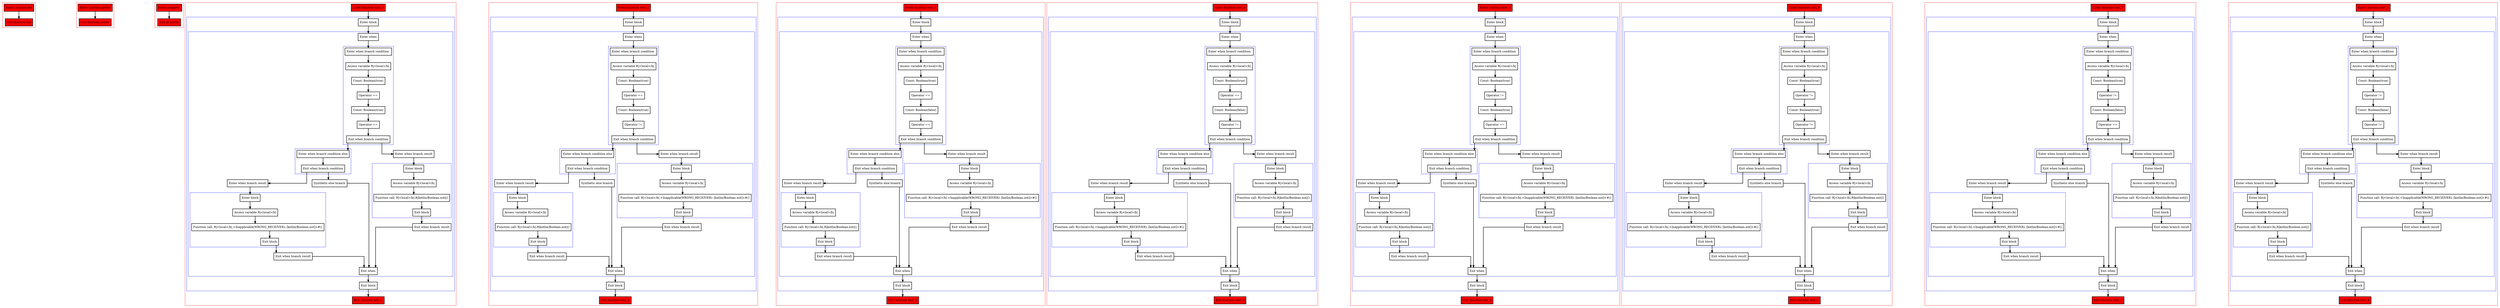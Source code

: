digraph equalsToBoolean_kt {
  graph [splines=ortho nodesep=3]
  node [shape=box penwidth=2]
  edge [penwidth=2]

  subgraph cluster_0 {
    color=red
    0 [label="Enter function foo" style="filled" fillcolor=red];
    1 [label="Exit function foo" style="filled" fillcolor=red];
  }

  0 -> {1};

  subgraph cluster_1 {
    color=red
    2 [label="Enter function getter" style="filled" fillcolor=red];
    3 [label="Exit function getter" style="filled" fillcolor=red];
  }

  2 -> {3};

  subgraph cluster_2 {
    color=red
    4 [label="Enter property" style="filled" fillcolor=red];
    5 [label="Exit property" style="filled" fillcolor=red];
  }

  4 -> {5};

  subgraph cluster_3 {
    color=red
    6 [label="Enter function test_1" style="filled" fillcolor=red];
    subgraph cluster_4 {
      color=blue
      7 [label="Enter block"];
      subgraph cluster_5 {
        color=blue
        8 [label="Enter when"];
        subgraph cluster_6 {
          color=blue
          9 [label="Enter when branch condition "];
          10 [label="Access variable R|<local>/b|"];
          11 [label="Const: Boolean(true)"];
          12 [label="Operator =="];
          13 [label="Const: Boolean(true)"];
          14 [label="Operator =="];
          15 [label="Exit when branch condition"];
        }
        subgraph cluster_7 {
          color=blue
          16 [label="Enter when branch condition else"];
          17 [label="Exit when branch condition"];
        }
        18 [label="Synthetic else branch"];
        19 [label="Enter when branch result"];
        subgraph cluster_8 {
          color=blue
          20 [label="Enter block"];
          21 [label="Access variable R|<local>/b|"];
          22 [label="Function call: R|<local>/b|.<Inapplicable(WRONG_RECEIVER): [kotlin/Boolean.not]>#()"];
          23 [label="Exit block"];
        }
        24 [label="Exit when branch result"];
        25 [label="Enter when branch result"];
        subgraph cluster_9 {
          color=blue
          26 [label="Enter block"];
          27 [label="Access variable R|<local>/b|"];
          28 [label="Function call: R|<local>/b|.R|kotlin/Boolean.not|()"];
          29 [label="Exit block"];
        }
        30 [label="Exit when branch result"];
        31 [label="Exit when"];
      }
      32 [label="Exit block"];
    }
    33 [label="Exit function test_1" style="filled" fillcolor=red];
  }

  6 -> {7};
  7 -> {8};
  8 -> {9};
  9 -> {10};
  10 -> {11};
  11 -> {12};
  12 -> {13};
  13 -> {14};
  14 -> {15};
  15 -> {25 16};
  16 -> {17};
  17 -> {19 18};
  18 -> {31};
  19 -> {20};
  20 -> {21};
  21 -> {22};
  22 -> {23};
  23 -> {24};
  24 -> {31};
  25 -> {26};
  26 -> {27};
  27 -> {28};
  28 -> {29};
  29 -> {30};
  30 -> {31};
  31 -> {32};
  32 -> {33};

  subgraph cluster_10 {
    color=red
    34 [label="Enter function test_2" style="filled" fillcolor=red];
    subgraph cluster_11 {
      color=blue
      35 [label="Enter block"];
      subgraph cluster_12 {
        color=blue
        36 [label="Enter when"];
        subgraph cluster_13 {
          color=blue
          37 [label="Enter when branch condition "];
          38 [label="Access variable R|<local>/b|"];
          39 [label="Const: Boolean(true)"];
          40 [label="Operator =="];
          41 [label="Const: Boolean(true)"];
          42 [label="Operator !="];
          43 [label="Exit when branch condition"];
        }
        subgraph cluster_14 {
          color=blue
          44 [label="Enter when branch condition else"];
          45 [label="Exit when branch condition"];
        }
        46 [label="Synthetic else branch"];
        47 [label="Enter when branch result"];
        subgraph cluster_15 {
          color=blue
          48 [label="Enter block"];
          49 [label="Access variable R|<local>/b|"];
          50 [label="Function call: R|<local>/b|.R|kotlin/Boolean.not|()"];
          51 [label="Exit block"];
        }
        52 [label="Exit when branch result"];
        53 [label="Enter when branch result"];
        subgraph cluster_16 {
          color=blue
          54 [label="Enter block"];
          55 [label="Access variable R|<local>/b|"];
          56 [label="Function call: R|<local>/b|.<Inapplicable(WRONG_RECEIVER): [kotlin/Boolean.not]>#()"];
          57 [label="Exit block"];
        }
        58 [label="Exit when branch result"];
        59 [label="Exit when"];
      }
      60 [label="Exit block"];
    }
    61 [label="Exit function test_2" style="filled" fillcolor=red];
  }

  34 -> {35};
  35 -> {36};
  36 -> {37};
  37 -> {38};
  38 -> {39};
  39 -> {40};
  40 -> {41};
  41 -> {42};
  42 -> {43};
  43 -> {53 44};
  44 -> {45};
  45 -> {47 46};
  46 -> {59};
  47 -> {48};
  48 -> {49};
  49 -> {50};
  50 -> {51};
  51 -> {52};
  52 -> {59};
  53 -> {54};
  54 -> {55};
  55 -> {56};
  56 -> {57};
  57 -> {58};
  58 -> {59};
  59 -> {60};
  60 -> {61};

  subgraph cluster_17 {
    color=red
    62 [label="Enter function test_3" style="filled" fillcolor=red];
    subgraph cluster_18 {
      color=blue
      63 [label="Enter block"];
      subgraph cluster_19 {
        color=blue
        64 [label="Enter when"];
        subgraph cluster_20 {
          color=blue
          65 [label="Enter when branch condition "];
          66 [label="Access variable R|<local>/b|"];
          67 [label="Const: Boolean(true)"];
          68 [label="Operator =="];
          69 [label="Const: Boolean(false)"];
          70 [label="Operator =="];
          71 [label="Exit when branch condition"];
        }
        subgraph cluster_21 {
          color=blue
          72 [label="Enter when branch condition else"];
          73 [label="Exit when branch condition"];
        }
        74 [label="Synthetic else branch"];
        75 [label="Enter when branch result"];
        subgraph cluster_22 {
          color=blue
          76 [label="Enter block"];
          77 [label="Access variable R|<local>/b|"];
          78 [label="Function call: R|<local>/b|.R|kotlin/Boolean.not|()"];
          79 [label="Exit block"];
        }
        80 [label="Exit when branch result"];
        81 [label="Enter when branch result"];
        subgraph cluster_23 {
          color=blue
          82 [label="Enter block"];
          83 [label="Access variable R|<local>/b|"];
          84 [label="Function call: R|<local>/b|.<Inapplicable(WRONG_RECEIVER): [kotlin/Boolean.not]>#()"];
          85 [label="Exit block"];
        }
        86 [label="Exit when branch result"];
        87 [label="Exit when"];
      }
      88 [label="Exit block"];
    }
    89 [label="Exit function test_3" style="filled" fillcolor=red];
  }

  62 -> {63};
  63 -> {64};
  64 -> {65};
  65 -> {66};
  66 -> {67};
  67 -> {68};
  68 -> {69};
  69 -> {70};
  70 -> {71};
  71 -> {81 72};
  72 -> {73};
  73 -> {75 74};
  74 -> {87};
  75 -> {76};
  76 -> {77};
  77 -> {78};
  78 -> {79};
  79 -> {80};
  80 -> {87};
  81 -> {82};
  82 -> {83};
  83 -> {84};
  84 -> {85};
  85 -> {86};
  86 -> {87};
  87 -> {88};
  88 -> {89};

  subgraph cluster_24 {
    color=red
    90 [label="Enter function test_4" style="filled" fillcolor=red];
    subgraph cluster_25 {
      color=blue
      91 [label="Enter block"];
      subgraph cluster_26 {
        color=blue
        92 [label="Enter when"];
        subgraph cluster_27 {
          color=blue
          93 [label="Enter when branch condition "];
          94 [label="Access variable R|<local>/b|"];
          95 [label="Const: Boolean(true)"];
          96 [label="Operator =="];
          97 [label="Const: Boolean(false)"];
          98 [label="Operator !="];
          99 [label="Exit when branch condition"];
        }
        subgraph cluster_28 {
          color=blue
          100 [label="Enter when branch condition else"];
          101 [label="Exit when branch condition"];
        }
        102 [label="Synthetic else branch"];
        103 [label="Enter when branch result"];
        subgraph cluster_29 {
          color=blue
          104 [label="Enter block"];
          105 [label="Access variable R|<local>/b|"];
          106 [label="Function call: R|<local>/b|.<Inapplicable(WRONG_RECEIVER): [kotlin/Boolean.not]>#()"];
          107 [label="Exit block"];
        }
        108 [label="Exit when branch result"];
        109 [label="Enter when branch result"];
        subgraph cluster_30 {
          color=blue
          110 [label="Enter block"];
          111 [label="Access variable R|<local>/b|"];
          112 [label="Function call: R|<local>/b|.R|kotlin/Boolean.not|()"];
          113 [label="Exit block"];
        }
        114 [label="Exit when branch result"];
        115 [label="Exit when"];
      }
      116 [label="Exit block"];
    }
    117 [label="Exit function test_4" style="filled" fillcolor=red];
  }

  90 -> {91};
  91 -> {92};
  92 -> {93};
  93 -> {94};
  94 -> {95};
  95 -> {96};
  96 -> {97};
  97 -> {98};
  98 -> {99};
  99 -> {109 100};
  100 -> {101};
  101 -> {103 102};
  102 -> {115};
  103 -> {104};
  104 -> {105};
  105 -> {106};
  106 -> {107};
  107 -> {108};
  108 -> {115};
  109 -> {110};
  110 -> {111};
  111 -> {112};
  112 -> {113};
  113 -> {114};
  114 -> {115};
  115 -> {116};
  116 -> {117};

  subgraph cluster_31 {
    color=red
    118 [label="Enter function test_5" style="filled" fillcolor=red];
    subgraph cluster_32 {
      color=blue
      119 [label="Enter block"];
      subgraph cluster_33 {
        color=blue
        120 [label="Enter when"];
        subgraph cluster_34 {
          color=blue
          121 [label="Enter when branch condition "];
          122 [label="Access variable R|<local>/b|"];
          123 [label="Const: Boolean(true)"];
          124 [label="Operator !="];
          125 [label="Const: Boolean(true)"];
          126 [label="Operator =="];
          127 [label="Exit when branch condition"];
        }
        subgraph cluster_35 {
          color=blue
          128 [label="Enter when branch condition else"];
          129 [label="Exit when branch condition"];
        }
        130 [label="Synthetic else branch"];
        131 [label="Enter when branch result"];
        subgraph cluster_36 {
          color=blue
          132 [label="Enter block"];
          133 [label="Access variable R|<local>/b|"];
          134 [label="Function call: R|<local>/b|.R|kotlin/Boolean.not|()"];
          135 [label="Exit block"];
        }
        136 [label="Exit when branch result"];
        137 [label="Enter when branch result"];
        subgraph cluster_37 {
          color=blue
          138 [label="Enter block"];
          139 [label="Access variable R|<local>/b|"];
          140 [label="Function call: R|<local>/b|.<Inapplicable(WRONG_RECEIVER): [kotlin/Boolean.not]>#()"];
          141 [label="Exit block"];
        }
        142 [label="Exit when branch result"];
        143 [label="Exit when"];
      }
      144 [label="Exit block"];
    }
    145 [label="Exit function test_5" style="filled" fillcolor=red];
  }

  118 -> {119};
  119 -> {120};
  120 -> {121};
  121 -> {122};
  122 -> {123};
  123 -> {124};
  124 -> {125};
  125 -> {126};
  126 -> {127};
  127 -> {137 128};
  128 -> {129};
  129 -> {131 130};
  130 -> {143};
  131 -> {132};
  132 -> {133};
  133 -> {134};
  134 -> {135};
  135 -> {136};
  136 -> {143};
  137 -> {138};
  138 -> {139};
  139 -> {140};
  140 -> {141};
  141 -> {142};
  142 -> {143};
  143 -> {144};
  144 -> {145};

  subgraph cluster_38 {
    color=red
    146 [label="Enter function test_6" style="filled" fillcolor=red];
    subgraph cluster_39 {
      color=blue
      147 [label="Enter block"];
      subgraph cluster_40 {
        color=blue
        148 [label="Enter when"];
        subgraph cluster_41 {
          color=blue
          149 [label="Enter when branch condition "];
          150 [label="Access variable R|<local>/b|"];
          151 [label="Const: Boolean(true)"];
          152 [label="Operator !="];
          153 [label="Const: Boolean(true)"];
          154 [label="Operator !="];
          155 [label="Exit when branch condition"];
        }
        subgraph cluster_42 {
          color=blue
          156 [label="Enter when branch condition else"];
          157 [label="Exit when branch condition"];
        }
        158 [label="Synthetic else branch"];
        159 [label="Enter when branch result"];
        subgraph cluster_43 {
          color=blue
          160 [label="Enter block"];
          161 [label="Access variable R|<local>/b|"];
          162 [label="Function call: R|<local>/b|.<Inapplicable(WRONG_RECEIVER): [kotlin/Boolean.not]>#()"];
          163 [label="Exit block"];
        }
        164 [label="Exit when branch result"];
        165 [label="Enter when branch result"];
        subgraph cluster_44 {
          color=blue
          166 [label="Enter block"];
          167 [label="Access variable R|<local>/b|"];
          168 [label="Function call: R|<local>/b|.R|kotlin/Boolean.not|()"];
          169 [label="Exit block"];
        }
        170 [label="Exit when branch result"];
        171 [label="Exit when"];
      }
      172 [label="Exit block"];
    }
    173 [label="Exit function test_6" style="filled" fillcolor=red];
  }

  146 -> {147};
  147 -> {148};
  148 -> {149};
  149 -> {150};
  150 -> {151};
  151 -> {152};
  152 -> {153};
  153 -> {154};
  154 -> {155};
  155 -> {165 156};
  156 -> {157};
  157 -> {159 158};
  158 -> {171};
  159 -> {160};
  160 -> {161};
  161 -> {162};
  162 -> {163};
  163 -> {164};
  164 -> {171};
  165 -> {166};
  166 -> {167};
  167 -> {168};
  168 -> {169};
  169 -> {170};
  170 -> {171};
  171 -> {172};
  172 -> {173};

  subgraph cluster_45 {
    color=red
    174 [label="Enter function test_7" style="filled" fillcolor=red];
    subgraph cluster_46 {
      color=blue
      175 [label="Enter block"];
      subgraph cluster_47 {
        color=blue
        176 [label="Enter when"];
        subgraph cluster_48 {
          color=blue
          177 [label="Enter when branch condition "];
          178 [label="Access variable R|<local>/b|"];
          179 [label="Const: Boolean(true)"];
          180 [label="Operator !="];
          181 [label="Const: Boolean(false)"];
          182 [label="Operator =="];
          183 [label="Exit when branch condition"];
        }
        subgraph cluster_49 {
          color=blue
          184 [label="Enter when branch condition else"];
          185 [label="Exit when branch condition"];
        }
        186 [label="Synthetic else branch"];
        187 [label="Enter when branch result"];
        subgraph cluster_50 {
          color=blue
          188 [label="Enter block"];
          189 [label="Access variable R|<local>/b|"];
          190 [label="Function call: R|<local>/b|.<Inapplicable(WRONG_RECEIVER): [kotlin/Boolean.not]>#()"];
          191 [label="Exit block"];
        }
        192 [label="Exit when branch result"];
        193 [label="Enter when branch result"];
        subgraph cluster_51 {
          color=blue
          194 [label="Enter block"];
          195 [label="Access variable R|<local>/b|"];
          196 [label="Function call: R|<local>/b|.R|kotlin/Boolean.not|()"];
          197 [label="Exit block"];
        }
        198 [label="Exit when branch result"];
        199 [label="Exit when"];
      }
      200 [label="Exit block"];
    }
    201 [label="Exit function test_7" style="filled" fillcolor=red];
  }

  174 -> {175};
  175 -> {176};
  176 -> {177};
  177 -> {178};
  178 -> {179};
  179 -> {180};
  180 -> {181};
  181 -> {182};
  182 -> {183};
  183 -> {193 184};
  184 -> {185};
  185 -> {187 186};
  186 -> {199};
  187 -> {188};
  188 -> {189};
  189 -> {190};
  190 -> {191};
  191 -> {192};
  192 -> {199};
  193 -> {194};
  194 -> {195};
  195 -> {196};
  196 -> {197};
  197 -> {198};
  198 -> {199};
  199 -> {200};
  200 -> {201};

  subgraph cluster_52 {
    color=red
    202 [label="Enter function test_8" style="filled" fillcolor=red];
    subgraph cluster_53 {
      color=blue
      203 [label="Enter block"];
      subgraph cluster_54 {
        color=blue
        204 [label="Enter when"];
        subgraph cluster_55 {
          color=blue
          205 [label="Enter when branch condition "];
          206 [label="Access variable R|<local>/b|"];
          207 [label="Const: Boolean(true)"];
          208 [label="Operator !="];
          209 [label="Const: Boolean(false)"];
          210 [label="Operator !="];
          211 [label="Exit when branch condition"];
        }
        subgraph cluster_56 {
          color=blue
          212 [label="Enter when branch condition else"];
          213 [label="Exit when branch condition"];
        }
        214 [label="Synthetic else branch"];
        215 [label="Enter when branch result"];
        subgraph cluster_57 {
          color=blue
          216 [label="Enter block"];
          217 [label="Access variable R|<local>/b|"];
          218 [label="Function call: R|<local>/b|.R|kotlin/Boolean.not|()"];
          219 [label="Exit block"];
        }
        220 [label="Exit when branch result"];
        221 [label="Enter when branch result"];
        subgraph cluster_58 {
          color=blue
          222 [label="Enter block"];
          223 [label="Access variable R|<local>/b|"];
          224 [label="Function call: R|<local>/b|.<Inapplicable(WRONG_RECEIVER): [kotlin/Boolean.not]>#()"];
          225 [label="Exit block"];
        }
        226 [label="Exit when branch result"];
        227 [label="Exit when"];
      }
      228 [label="Exit block"];
    }
    229 [label="Exit function test_8" style="filled" fillcolor=red];
  }

  202 -> {203};
  203 -> {204};
  204 -> {205};
  205 -> {206};
  206 -> {207};
  207 -> {208};
  208 -> {209};
  209 -> {210};
  210 -> {211};
  211 -> {221 212};
  212 -> {213};
  213 -> {215 214};
  214 -> {227};
  215 -> {216};
  216 -> {217};
  217 -> {218};
  218 -> {219};
  219 -> {220};
  220 -> {227};
  221 -> {222};
  222 -> {223};
  223 -> {224};
  224 -> {225};
  225 -> {226};
  226 -> {227};
  227 -> {228};
  228 -> {229};

}
